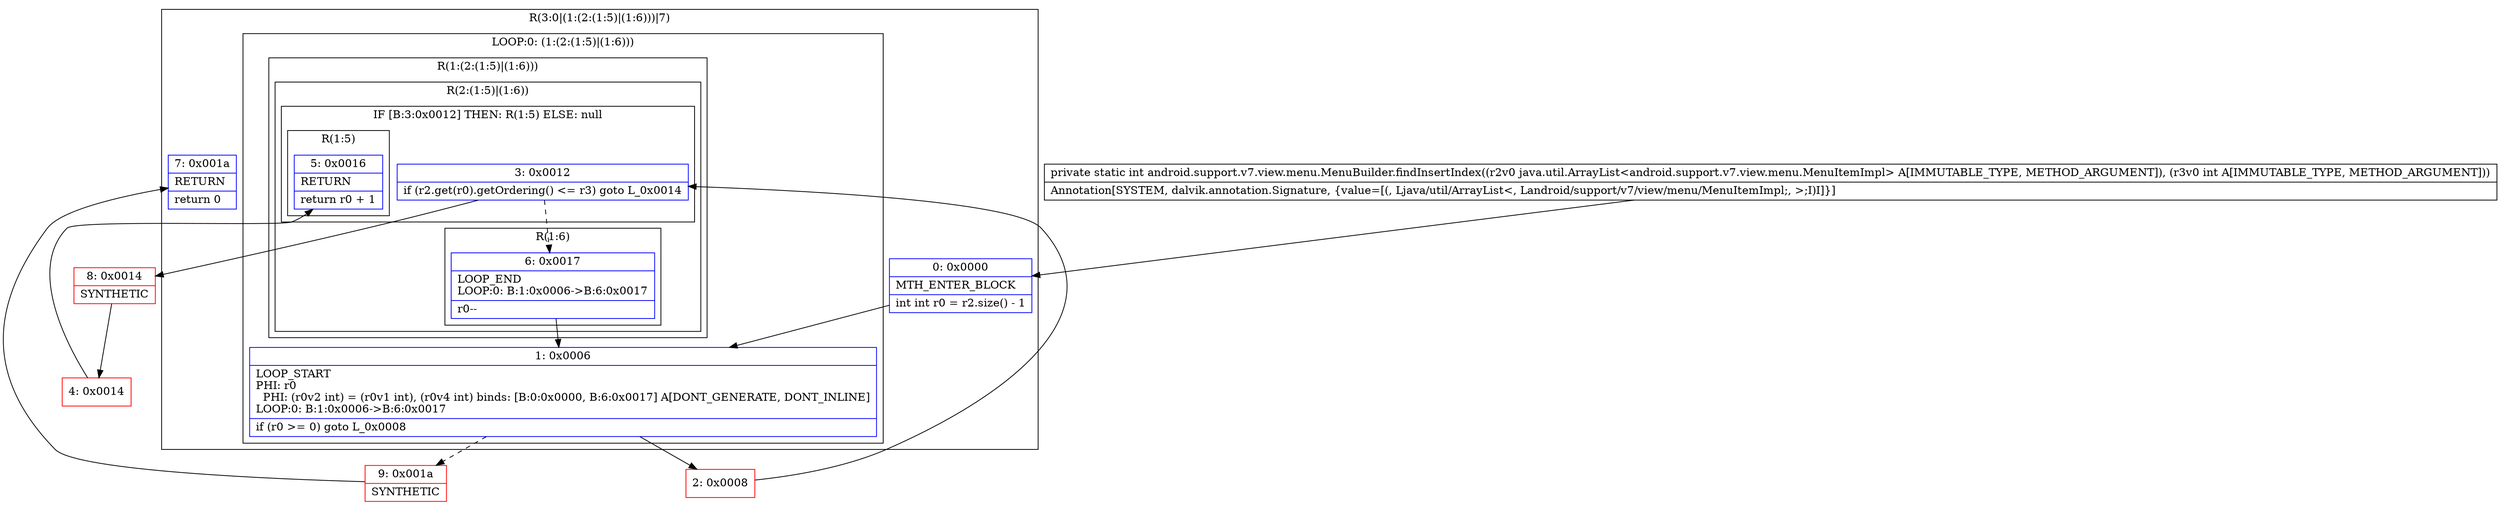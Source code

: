 digraph "CFG forandroid.support.v7.view.menu.MenuBuilder.findInsertIndex(Ljava\/util\/ArrayList;I)I" {
subgraph cluster_Region_2005997071 {
label = "R(3:0|(1:(2:(1:5)|(1:6)))|7)";
node [shape=record,color=blue];
Node_0 [shape=record,label="{0\:\ 0x0000|MTH_ENTER_BLOCK\l|int int r0 = r2.size() \- 1\l}"];
subgraph cluster_LoopRegion_2037447188 {
label = "LOOP:0: (1:(2:(1:5)|(1:6)))";
node [shape=record,color=blue];
Node_1 [shape=record,label="{1\:\ 0x0006|LOOP_START\lPHI: r0 \l  PHI: (r0v2 int) = (r0v1 int), (r0v4 int) binds: [B:0:0x0000, B:6:0x0017] A[DONT_GENERATE, DONT_INLINE]\lLOOP:0: B:1:0x0006\-\>B:6:0x0017\l|if (r0 \>= 0) goto L_0x0008\l}"];
subgraph cluster_Region_948656096 {
label = "R(1:(2:(1:5)|(1:6)))";
node [shape=record,color=blue];
subgraph cluster_Region_749670248 {
label = "R(2:(1:5)|(1:6))";
node [shape=record,color=blue];
subgraph cluster_IfRegion_546711449 {
label = "IF [B:3:0x0012] THEN: R(1:5) ELSE: null";
node [shape=record,color=blue];
Node_3 [shape=record,label="{3\:\ 0x0012|if (r2.get(r0).getOrdering() \<= r3) goto L_0x0014\l}"];
subgraph cluster_Region_1598581994 {
label = "R(1:5)";
node [shape=record,color=blue];
Node_5 [shape=record,label="{5\:\ 0x0016|RETURN\l|return r0 + 1\l}"];
}
}
subgraph cluster_Region_1786736296 {
label = "R(1:6)";
node [shape=record,color=blue];
Node_6 [shape=record,label="{6\:\ 0x0017|LOOP_END\lLOOP:0: B:1:0x0006\-\>B:6:0x0017\l|r0\-\-\l}"];
}
}
}
}
Node_7 [shape=record,label="{7\:\ 0x001a|RETURN\l|return 0\l}"];
}
Node_2 [shape=record,color=red,label="{2\:\ 0x0008}"];
Node_4 [shape=record,color=red,label="{4\:\ 0x0014}"];
Node_8 [shape=record,color=red,label="{8\:\ 0x0014|SYNTHETIC\l}"];
Node_9 [shape=record,color=red,label="{9\:\ 0x001a|SYNTHETIC\l}"];
MethodNode[shape=record,label="{private static int android.support.v7.view.menu.MenuBuilder.findInsertIndex((r2v0 java.util.ArrayList\<android.support.v7.view.menu.MenuItemImpl\> A[IMMUTABLE_TYPE, METHOD_ARGUMENT]), (r3v0 int A[IMMUTABLE_TYPE, METHOD_ARGUMENT]))  | Annotation[SYSTEM, dalvik.annotation.Signature, \{value=[(, Ljava\/util\/ArrayList\<, Landroid\/support\/v7\/view\/menu\/MenuItemImpl;, \>;I)I]\}]\l}"];
MethodNode -> Node_0;
Node_0 -> Node_1;
Node_1 -> Node_2;
Node_1 -> Node_9[style=dashed];
Node_3 -> Node_6[style=dashed];
Node_3 -> Node_8;
Node_6 -> Node_1;
Node_2 -> Node_3;
Node_4 -> Node_5;
Node_8 -> Node_4;
Node_9 -> Node_7;
}

